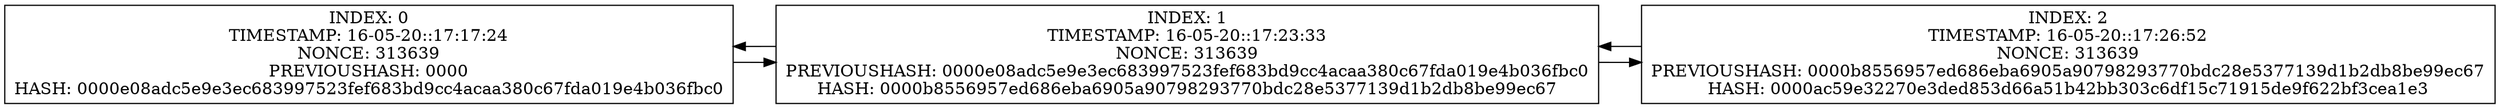 digraph G{
rankdir = LR;
node [shape= record];
0[label =<INDEX: 0<BR/>TIMESTAMP: 16-05-20::17:17:24<BR/>NONCE: 313639<BR/>PREVIOUSHASH: 0000<BR/>HASH: 0000e08adc5e9e3ec683997523fef683bd9cc4acaa380c67fda019e4b036fbc0 >]
0->1
1->0
1[label =<INDEX: 1<BR/>TIMESTAMP: 16-05-20::17:23:33<BR/>NONCE: 313639<BR/>PREVIOUSHASH: 0000e08adc5e9e3ec683997523fef683bd9cc4acaa380c67fda019e4b036fbc0<BR/>HASH: 0000b8556957ed686eba6905a90798293770bdc28e5377139d1b2db8be99ec67 >]
1->2
2->1
2[label =<INDEX: 2<BR/>TIMESTAMP: 16-05-20::17:26:52<BR/>NONCE: 313639<BR/>PREVIOUSHASH: 0000b8556957ed686eba6905a90798293770bdc28e5377139d1b2db8be99ec67<BR/>HASH: 0000ac59e32270e3ded853d66a51b42bb303c6df15c71915de9f622bf3cea1e3 >]
}